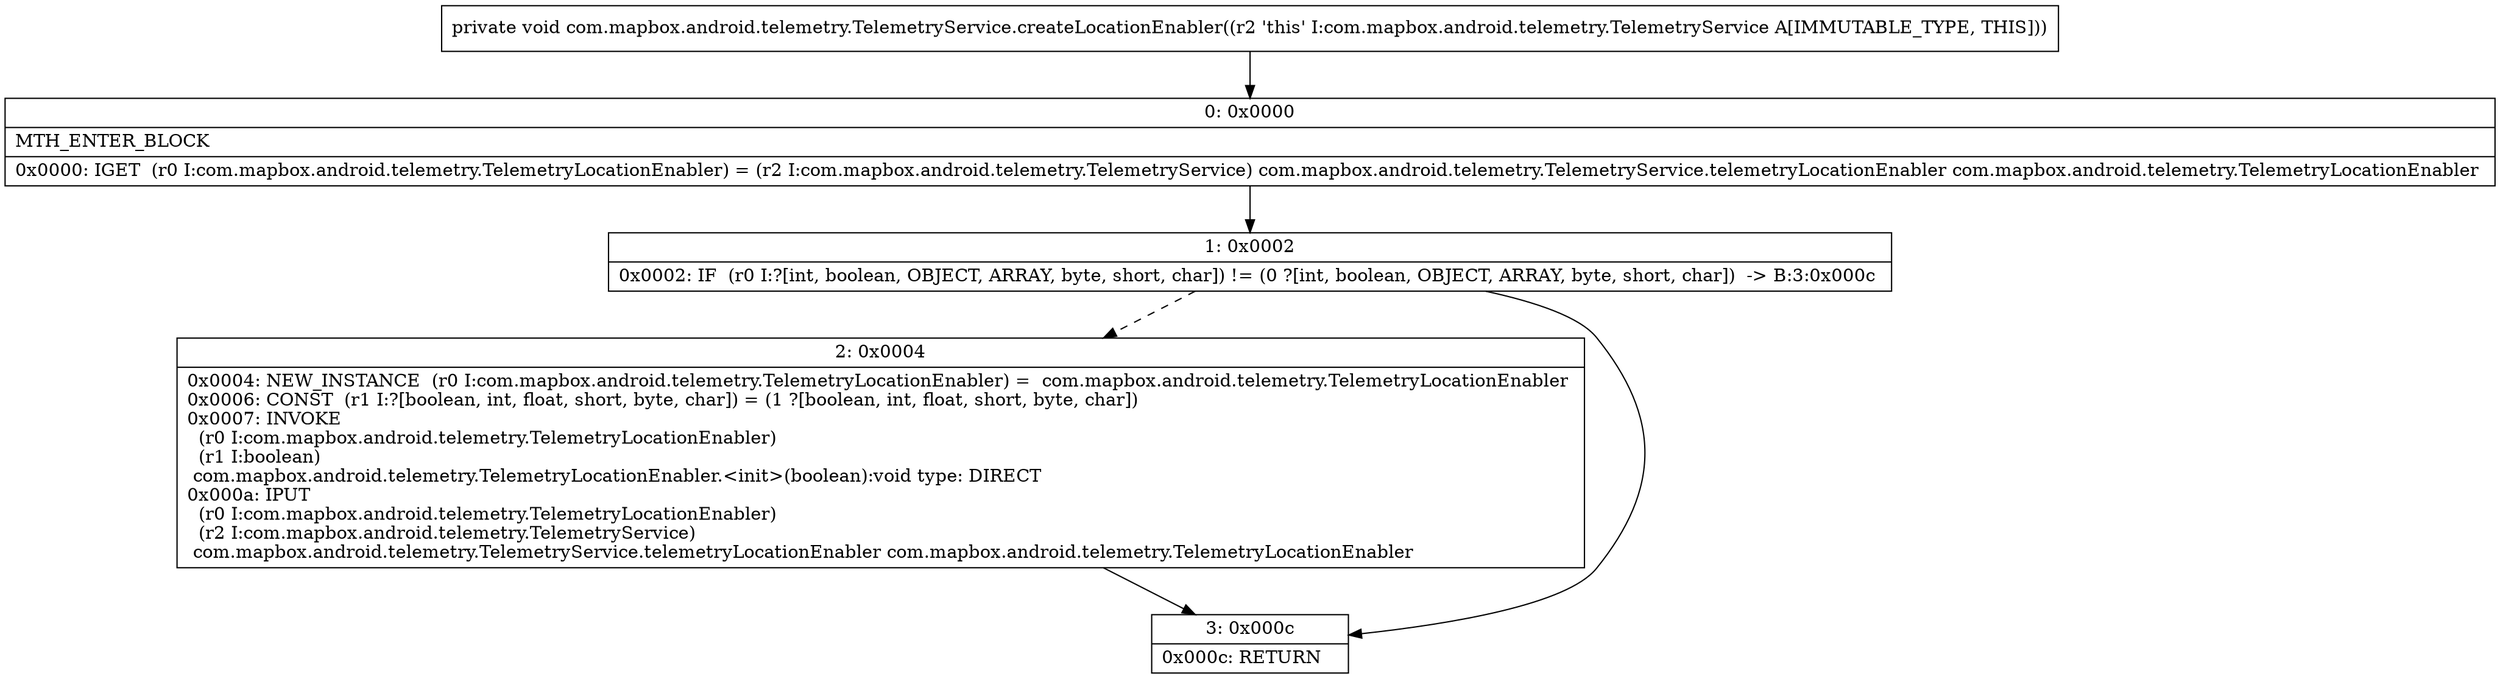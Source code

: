 digraph "CFG forcom.mapbox.android.telemetry.TelemetryService.createLocationEnabler()V" {
Node_0 [shape=record,label="{0\:\ 0x0000|MTH_ENTER_BLOCK\l|0x0000: IGET  (r0 I:com.mapbox.android.telemetry.TelemetryLocationEnabler) = (r2 I:com.mapbox.android.telemetry.TelemetryService) com.mapbox.android.telemetry.TelemetryService.telemetryLocationEnabler com.mapbox.android.telemetry.TelemetryLocationEnabler \l}"];
Node_1 [shape=record,label="{1\:\ 0x0002|0x0002: IF  (r0 I:?[int, boolean, OBJECT, ARRAY, byte, short, char]) != (0 ?[int, boolean, OBJECT, ARRAY, byte, short, char])  \-\> B:3:0x000c \l}"];
Node_2 [shape=record,label="{2\:\ 0x0004|0x0004: NEW_INSTANCE  (r0 I:com.mapbox.android.telemetry.TelemetryLocationEnabler) =  com.mapbox.android.telemetry.TelemetryLocationEnabler \l0x0006: CONST  (r1 I:?[boolean, int, float, short, byte, char]) = (1 ?[boolean, int, float, short, byte, char]) \l0x0007: INVOKE  \l  (r0 I:com.mapbox.android.telemetry.TelemetryLocationEnabler)\l  (r1 I:boolean)\l com.mapbox.android.telemetry.TelemetryLocationEnabler.\<init\>(boolean):void type: DIRECT \l0x000a: IPUT  \l  (r0 I:com.mapbox.android.telemetry.TelemetryLocationEnabler)\l  (r2 I:com.mapbox.android.telemetry.TelemetryService)\l com.mapbox.android.telemetry.TelemetryService.telemetryLocationEnabler com.mapbox.android.telemetry.TelemetryLocationEnabler \l}"];
Node_3 [shape=record,label="{3\:\ 0x000c|0x000c: RETURN   \l}"];
MethodNode[shape=record,label="{private void com.mapbox.android.telemetry.TelemetryService.createLocationEnabler((r2 'this' I:com.mapbox.android.telemetry.TelemetryService A[IMMUTABLE_TYPE, THIS])) }"];
MethodNode -> Node_0;
Node_0 -> Node_1;
Node_1 -> Node_2[style=dashed];
Node_1 -> Node_3;
Node_2 -> Node_3;
}

